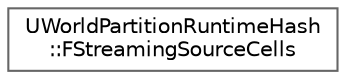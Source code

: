 digraph "Graphical Class Hierarchy"
{
 // INTERACTIVE_SVG=YES
 // LATEX_PDF_SIZE
  bgcolor="transparent";
  edge [fontname=Helvetica,fontsize=10,labelfontname=Helvetica,labelfontsize=10];
  node [fontname=Helvetica,fontsize=10,shape=box,height=0.2,width=0.4];
  rankdir="LR";
  Node0 [id="Node000000",label="UWorldPartitionRuntimeHash\l::FStreamingSourceCells",height=0.2,width=0.4,color="grey40", fillcolor="white", style="filled",URL="$d9/d1a/classUWorldPartitionRuntimeHash_1_1FStreamingSourceCells.html",tooltip=" "];
}
